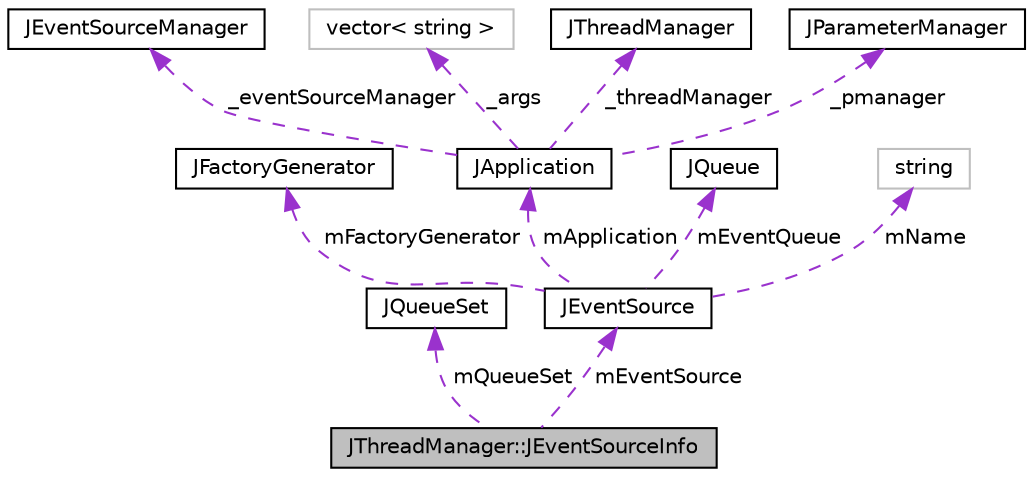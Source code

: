 digraph "JThreadManager::JEventSourceInfo"
{
  edge [fontname="Helvetica",fontsize="10",labelfontname="Helvetica",labelfontsize="10"];
  node [fontname="Helvetica",fontsize="10",shape=record];
  Node1 [label="JThreadManager::JEventSourceInfo",height=0.2,width=0.4,color="black", fillcolor="grey75", style="filled" fontcolor="black"];
  Node2 -> Node1 [dir="back",color="darkorchid3",fontsize="10",style="dashed",label=" mQueueSet" ,fontname="Helvetica"];
  Node2 [label="JQueueSet",height=0.2,width=0.4,color="black", fillcolor="white", style="filled",URL="$class_j_queue_set.html"];
  Node3 -> Node1 [dir="back",color="darkorchid3",fontsize="10",style="dashed",label=" mEventSource" ,fontname="Helvetica"];
  Node3 [label="JEventSource",height=0.2,width=0.4,color="black", fillcolor="white", style="filled",URL="$class_j_event_source.html"];
  Node4 -> Node3 [dir="back",color="darkorchid3",fontsize="10",style="dashed",label=" mFactoryGenerator" ,fontname="Helvetica"];
  Node4 [label="JFactoryGenerator",height=0.2,width=0.4,color="black", fillcolor="white", style="filled",URL="$class_j_factory_generator.html"];
  Node5 -> Node3 [dir="back",color="darkorchid3",fontsize="10",style="dashed",label=" mApplication" ,fontname="Helvetica"];
  Node5 [label="JApplication",height=0.2,width=0.4,color="black", fillcolor="white", style="filled",URL="$class_j_application.html",tooltip="JANA application class (singleton). "];
  Node6 -> Node5 [dir="back",color="darkorchid3",fontsize="10",style="dashed",label=" _eventSourceManager" ,fontname="Helvetica"];
  Node6 [label="JEventSourceManager",height=0.2,width=0.4,color="black", fillcolor="white", style="filled",URL="$class_j_event_source_manager.html"];
  Node7 -> Node5 [dir="back",color="darkorchid3",fontsize="10",style="dashed",label=" _args" ,fontname="Helvetica"];
  Node7 [label="vector\< string \>",height=0.2,width=0.4,color="grey75", fillcolor="white", style="filled"];
  Node8 -> Node5 [dir="back",color="darkorchid3",fontsize="10",style="dashed",label=" _threadManager" ,fontname="Helvetica"];
  Node8 [label="JThreadManager",height=0.2,width=0.4,color="black", fillcolor="white", style="filled",URL="$class_j_thread_manager.html"];
  Node9 -> Node5 [dir="back",color="darkorchid3",fontsize="10",style="dashed",label=" _pmanager" ,fontname="Helvetica"];
  Node9 [label="JParameterManager",height=0.2,width=0.4,color="black", fillcolor="white", style="filled",URL="$class_j_parameter_manager.html"];
  Node10 -> Node3 [dir="back",color="darkorchid3",fontsize="10",style="dashed",label=" mEventQueue" ,fontname="Helvetica"];
  Node10 [label="JQueue",height=0.2,width=0.4,color="black", fillcolor="white", style="filled",URL="$class_j_queue.html"];
  Node11 -> Node3 [dir="back",color="darkorchid3",fontsize="10",style="dashed",label=" mName" ,fontname="Helvetica"];
  Node11 [label="string",height=0.2,width=0.4,color="grey75", fillcolor="white", style="filled"];
}
